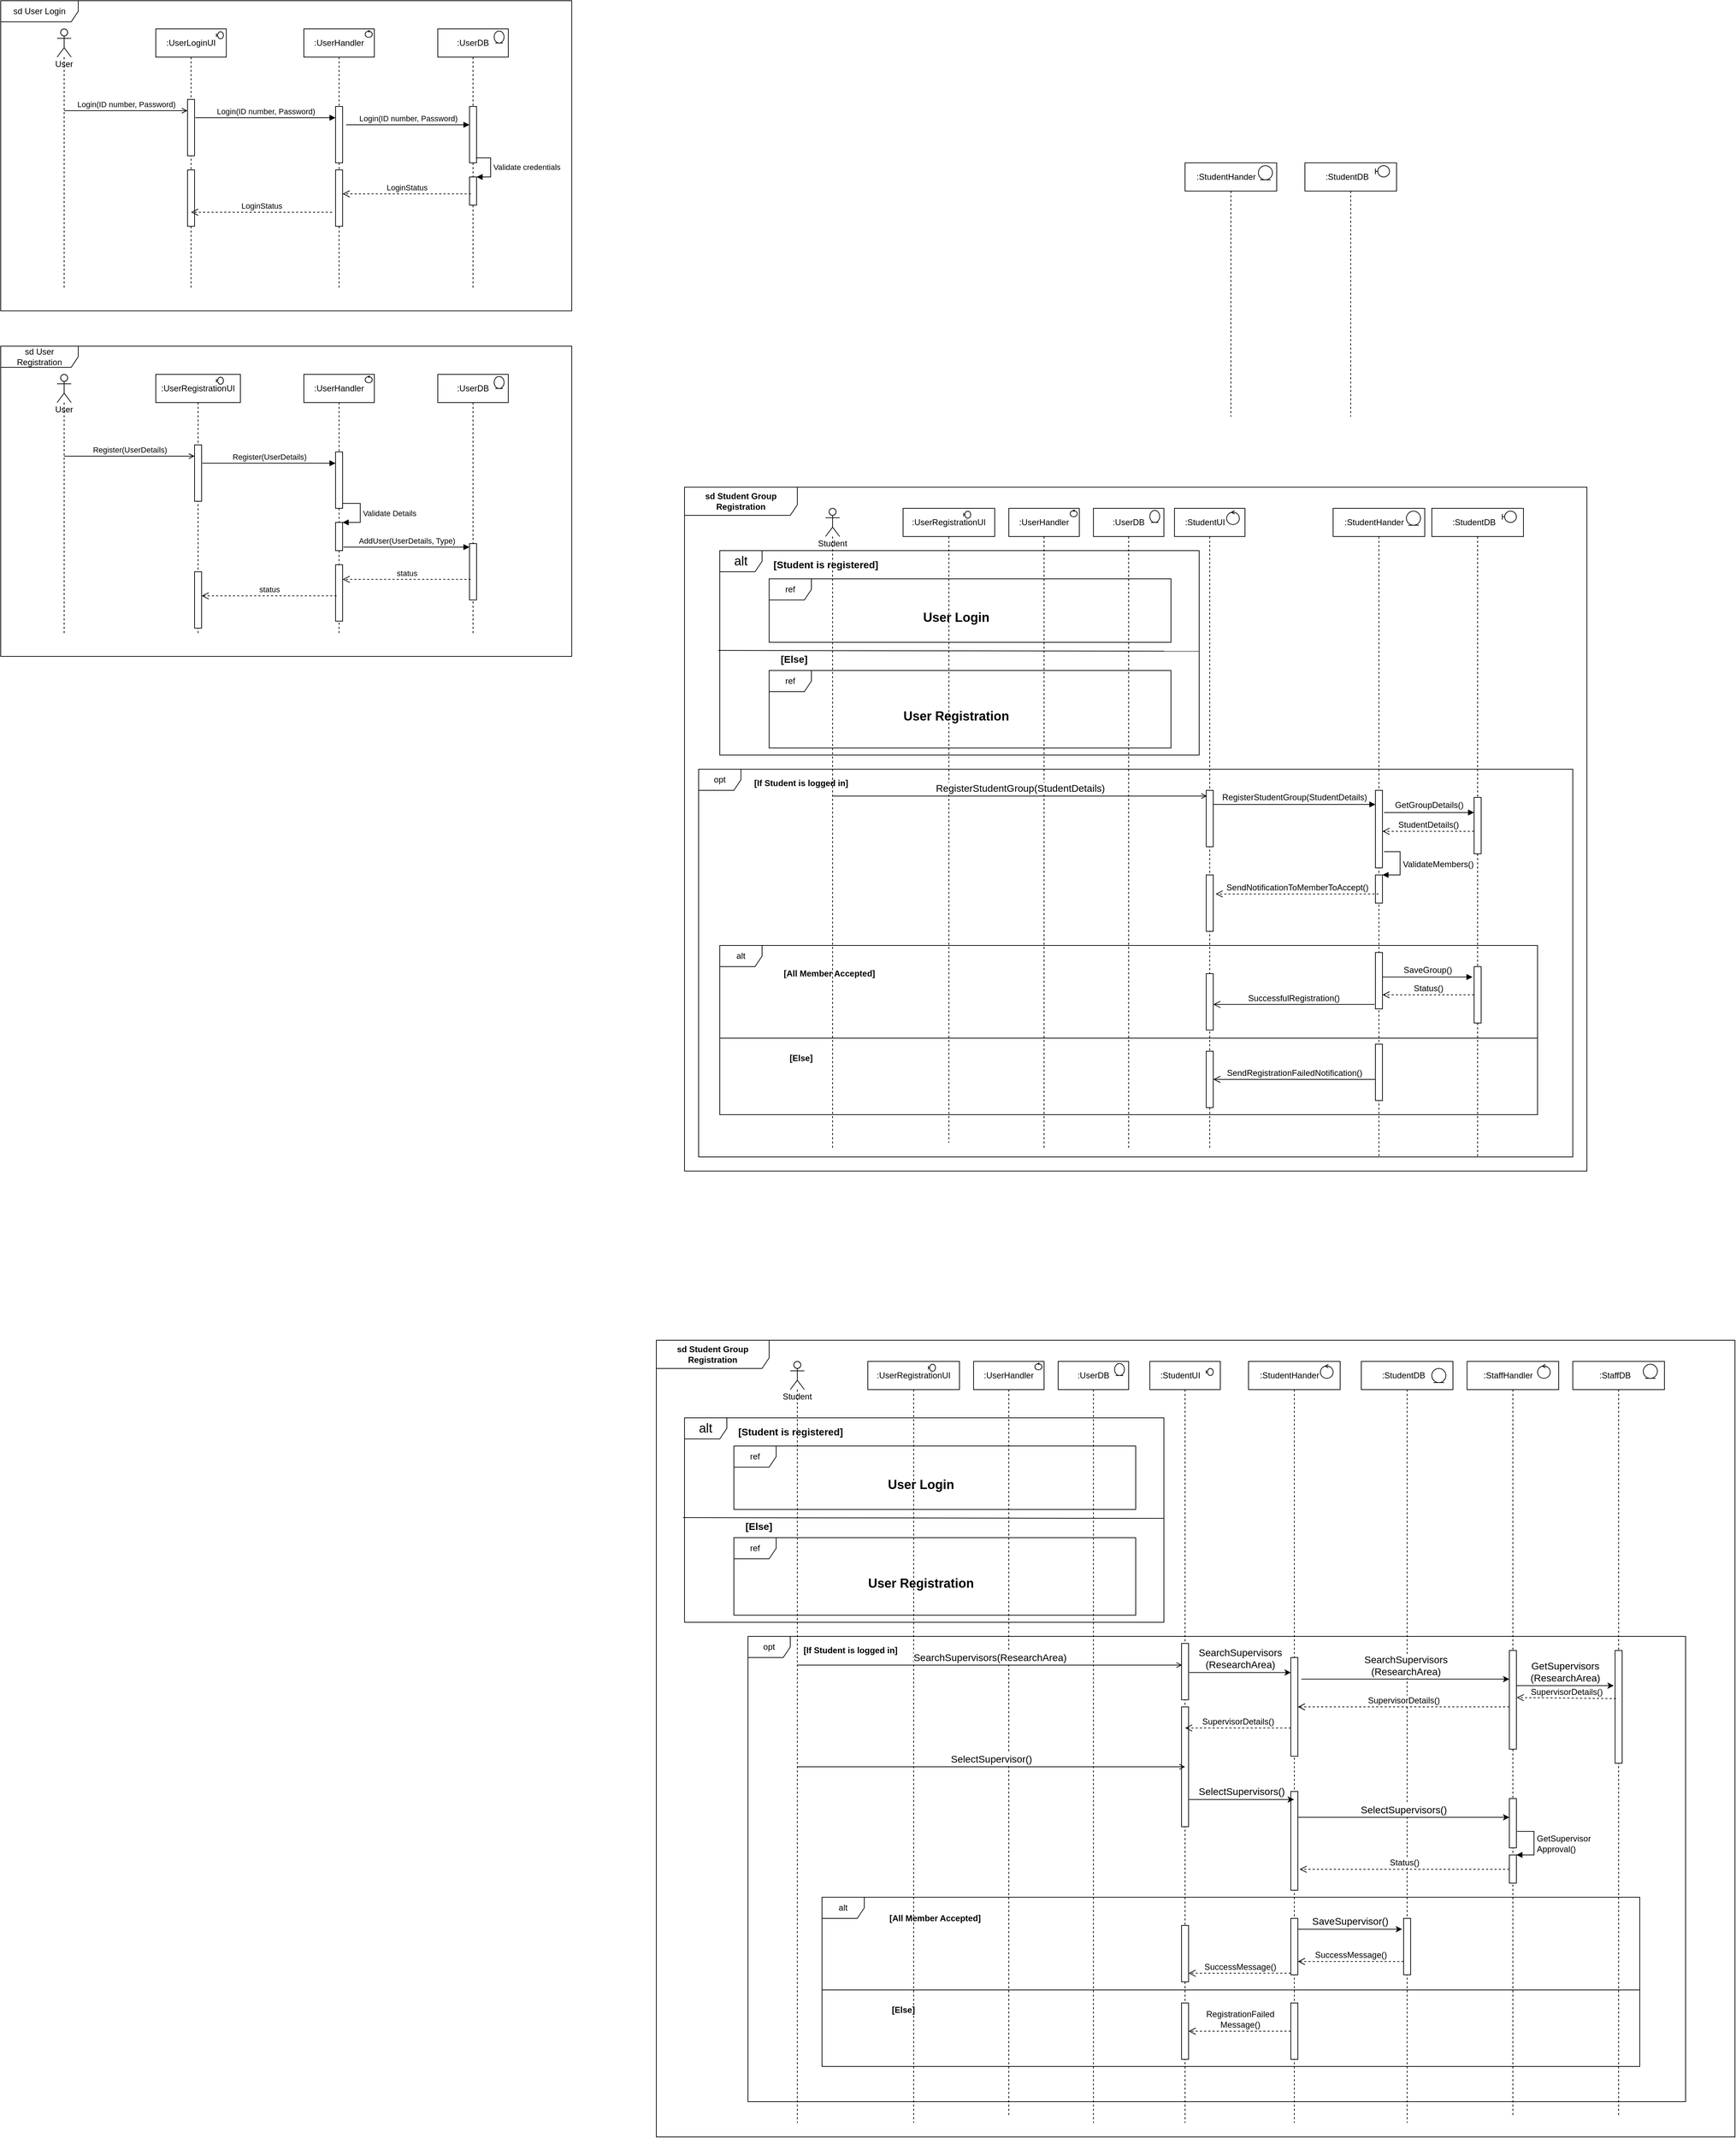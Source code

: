 <mxfile version="17.2.2" type="github">
  <diagram id="UXJ5FvUGoYxB-GUw2wmO" name="Page-1">
    <mxGraphModel dx="5255" dy="2968" grid="1" gridSize="10" guides="1" tooltips="1" connect="1" arrows="1" fold="1" page="1" pageScale="1" pageWidth="850" pageHeight="1100" math="0" shadow="0">
      <root>
        <mxCell id="0" />
        <mxCell id="1" parent="0" />
        <mxCell id="XORutTJ8tZkYRz8rHYH7-287" value="sd Student Group Registration" style="shape=umlFrame;whiteSpace=wrap;html=1;fontSize=12;width=160;height=40;fontStyle=1" vertex="1" parent="1">
          <mxGeometry x="-360" y="1790" width="1530" height="1130" as="geometry" />
        </mxCell>
        <mxCell id="XORutTJ8tZkYRz8rHYH7-285" value="opt" style="shape=umlFrame;whiteSpace=wrap;html=1;fontSize=12;" vertex="1" parent="1">
          <mxGeometry x="-230" y="2210" width="1330" height="660" as="geometry" />
        </mxCell>
        <mxCell id="XORutTJ8tZkYRz8rHYH7-273" value="alt" style="shape=umlFrame;whiteSpace=wrap;html=1;fontSize=12;" vertex="1" parent="1">
          <mxGeometry x="-125" y="2580" width="1160" height="240" as="geometry" />
        </mxCell>
        <mxCell id="XORutTJ8tZkYRz8rHYH7-158" value="sd Student Group Registration" style="shape=umlFrame;whiteSpace=wrap;html=1;fontSize=12;width=160;height=40;fontStyle=1" vertex="1" parent="1">
          <mxGeometry x="-320" y="580" width="1280" height="970" as="geometry" />
        </mxCell>
        <mxCell id="XORutTJ8tZkYRz8rHYH7-241" value="opt" style="shape=umlFrame;whiteSpace=wrap;html=1;fontSize=12;" vertex="1" parent="1">
          <mxGeometry x="-300" y="980" width="1240" height="550" as="geometry" />
        </mxCell>
        <mxCell id="XORutTJ8tZkYRz8rHYH7-146" value="alt" style="shape=umlFrame;whiteSpace=wrap;html=1;fontSize=12;" vertex="1" parent="1">
          <mxGeometry x="-270" y="1230" width="1160" height="240" as="geometry" />
        </mxCell>
        <mxCell id="XORutTJ8tZkYRz8rHYH7-122" value="alt" style="shape=umlFrame;whiteSpace=wrap;html=1;fontSize=18;" vertex="1" parent="1">
          <mxGeometry x="-270" y="670" width="680" height="290" as="geometry" />
        </mxCell>
        <mxCell id="XORutTJ8tZkYRz8rHYH7-125" value="ref" style="shape=umlFrame;whiteSpace=wrap;html=1;" vertex="1" parent="1">
          <mxGeometry x="-200" y="840" width="570" height="110" as="geometry" />
        </mxCell>
        <mxCell id="XORutTJ8tZkYRz8rHYH7-120" value="ref" style="shape=umlFrame;whiteSpace=wrap;html=1;" vertex="1" parent="1">
          <mxGeometry x="-200" y="710" width="570" height="90" as="geometry" />
        </mxCell>
        <mxCell id="XORutTJ8tZkYRz8rHYH7-68" value="sd User Login" style="shape=umlFrame;whiteSpace=wrap;html=1;width=110;height=30;" vertex="1" parent="1">
          <mxGeometry x="-1290" y="-110" width="810" height="440" as="geometry" />
        </mxCell>
        <mxCell id="XORutTJ8tZkYRz8rHYH7-3" value=":StudentDB&amp;nbsp; &amp;nbsp;" style="shape=umlLifeline;perimeter=lifelinePerimeter;whiteSpace=wrap;html=1;container=1;collapsible=0;recursiveResize=0;outlineConnect=0;" vertex="1" parent="1">
          <mxGeometry x="560" y="120" width="130" height="360" as="geometry" />
        </mxCell>
        <mxCell id="XORutTJ8tZkYRz8rHYH7-97" value="" style="shape=umlBoundary;whiteSpace=wrap;html=1;" vertex="1" parent="XORutTJ8tZkYRz8rHYH7-3">
          <mxGeometry x="100" y="4" width="20" height="16" as="geometry" />
        </mxCell>
        <mxCell id="XORutTJ8tZkYRz8rHYH7-4" value=":StudentHander&amp;nbsp; &amp;nbsp;&amp;nbsp;" style="shape=umlLifeline;perimeter=lifelinePerimeter;whiteSpace=wrap;html=1;container=1;collapsible=0;recursiveResize=0;outlineConnect=0;" vertex="1" parent="1">
          <mxGeometry x="390" y="120" width="130" height="360" as="geometry" />
        </mxCell>
        <mxCell id="XORutTJ8tZkYRz8rHYH7-98" value="" style="ellipse;shape=umlEntity;whiteSpace=wrap;html=1;" vertex="1" parent="XORutTJ8tZkYRz8rHYH7-4">
          <mxGeometry x="104" y="4" width="20" height="20" as="geometry" />
        </mxCell>
        <mxCell id="XORutTJ8tZkYRz8rHYH7-5" value=":StudentUI&amp;nbsp; &amp;nbsp;&amp;nbsp;" style="shape=umlLifeline;perimeter=lifelinePerimeter;whiteSpace=wrap;html=1;container=1;collapsible=0;recursiveResize=0;outlineConnect=0;" vertex="1" parent="1">
          <mxGeometry x="375" y="610" width="100" height="910" as="geometry" />
        </mxCell>
        <mxCell id="XORutTJ8tZkYRz8rHYH7-99" value="" style="ellipse;shape=umlControl;whiteSpace=wrap;html=1;" vertex="1" parent="XORutTJ8tZkYRz8rHYH7-5">
          <mxGeometry x="74" y="3" width="18" height="20" as="geometry" />
        </mxCell>
        <mxCell id="XORutTJ8tZkYRz8rHYH7-106" value="" style="html=1;points=[];perimeter=orthogonalPerimeter;" vertex="1" parent="XORutTJ8tZkYRz8rHYH7-5">
          <mxGeometry x="45" y="400" width="10" height="80" as="geometry" />
        </mxCell>
        <mxCell id="XORutTJ8tZkYRz8rHYH7-144" value="" style="html=1;points=[];perimeter=orthogonalPerimeter;" vertex="1" parent="XORutTJ8tZkYRz8rHYH7-5">
          <mxGeometry x="45" y="520" width="10" height="80" as="geometry" />
        </mxCell>
        <mxCell id="XORutTJ8tZkYRz8rHYH7-150" value="" style="html=1;points=[];perimeter=orthogonalPerimeter;" vertex="1" parent="XORutTJ8tZkYRz8rHYH7-5">
          <mxGeometry x="45" y="660" width="10" height="80" as="geometry" />
        </mxCell>
        <mxCell id="XORutTJ8tZkYRz8rHYH7-157" value="" style="html=1;points=[];perimeter=orthogonalPerimeter;" vertex="1" parent="XORutTJ8tZkYRz8rHYH7-5">
          <mxGeometry x="45" y="770" width="10" height="80" as="geometry" />
        </mxCell>
        <mxCell id="XORutTJ8tZkYRz8rHYH7-7" value=":UserLoginUI" style="shape=umlLifeline;perimeter=lifelinePerimeter;whiteSpace=wrap;html=1;container=1;collapsible=0;recursiveResize=0;outlineConnect=0;" vertex="1" parent="1">
          <mxGeometry x="-1070" y="-70" width="100" height="370" as="geometry" />
        </mxCell>
        <mxCell id="XORutTJ8tZkYRz8rHYH7-11" value="" style="html=1;points=[];perimeter=orthogonalPerimeter;" vertex="1" parent="XORutTJ8tZkYRz8rHYH7-7">
          <mxGeometry x="45" y="100" width="10" height="80" as="geometry" />
        </mxCell>
        <mxCell id="XORutTJ8tZkYRz8rHYH7-67" value="" style="html=1;points=[];perimeter=orthogonalPerimeter;" vertex="1" parent="XORutTJ8tZkYRz8rHYH7-7">
          <mxGeometry x="45" y="200" width="10" height="80" as="geometry" />
        </mxCell>
        <mxCell id="XORutTJ8tZkYRz8rHYH7-69" value="" style="shape=umlBoundary;whiteSpace=wrap;html=1;" vertex="1" parent="XORutTJ8tZkYRz8rHYH7-7">
          <mxGeometry x="86" y="4" width="10" height="10" as="geometry" />
        </mxCell>
        <mxCell id="XORutTJ8tZkYRz8rHYH7-8" value=":UserHandler" style="shape=umlLifeline;perimeter=lifelinePerimeter;whiteSpace=wrap;html=1;container=1;collapsible=0;recursiveResize=0;outlineConnect=0;" vertex="1" parent="1">
          <mxGeometry x="-860" y="-70" width="100" height="370" as="geometry" />
        </mxCell>
        <mxCell id="XORutTJ8tZkYRz8rHYH7-13" value="" style="html=1;points=[];perimeter=orthogonalPerimeter;" vertex="1" parent="XORutTJ8tZkYRz8rHYH7-8">
          <mxGeometry x="45" y="110" width="10" height="80" as="geometry" />
        </mxCell>
        <mxCell id="XORutTJ8tZkYRz8rHYH7-19" value="" style="html=1;points=[];perimeter=orthogonalPerimeter;" vertex="1" parent="XORutTJ8tZkYRz8rHYH7-8">
          <mxGeometry x="45" y="200" width="10" height="80" as="geometry" />
        </mxCell>
        <mxCell id="XORutTJ8tZkYRz8rHYH7-71" value="" style="ellipse;shape=umlControl;whiteSpace=wrap;html=1;" vertex="1" parent="XORutTJ8tZkYRz8rHYH7-8">
          <mxGeometry x="87" y="2" width="10" height="10" as="geometry" />
        </mxCell>
        <mxCell id="XORutTJ8tZkYRz8rHYH7-9" value=":UserDB" style="shape=umlLifeline;perimeter=lifelinePerimeter;whiteSpace=wrap;html=1;container=1;collapsible=0;recursiveResize=0;outlineConnect=0;" vertex="1" parent="1">
          <mxGeometry x="-670" y="-70" width="100" height="370" as="geometry" />
        </mxCell>
        <mxCell id="XORutTJ8tZkYRz8rHYH7-15" value="" style="html=1;points=[];perimeter=orthogonalPerimeter;" vertex="1" parent="XORutTJ8tZkYRz8rHYH7-9">
          <mxGeometry x="45" y="110" width="10" height="80" as="geometry" />
        </mxCell>
        <mxCell id="XORutTJ8tZkYRz8rHYH7-17" value="" style="html=1;points=[];perimeter=orthogonalPerimeter;" vertex="1" parent="XORutTJ8tZkYRz8rHYH7-9">
          <mxGeometry x="45" y="210" width="10" height="40" as="geometry" />
        </mxCell>
        <mxCell id="XORutTJ8tZkYRz8rHYH7-18" value="Validate credentials" style="edgeStyle=orthogonalEdgeStyle;html=1;align=left;spacingLeft=2;endArrow=block;rounded=0;entryX=1;entryY=0;exitX=0.9;exitY=0.913;exitDx=0;exitDy=0;exitPerimeter=0;" edge="1" target="XORutTJ8tZkYRz8rHYH7-17" parent="XORutTJ8tZkYRz8rHYH7-9" source="XORutTJ8tZkYRz8rHYH7-15">
          <mxGeometry relative="1" as="geometry">
            <mxPoint x="45" y="210" as="sourcePoint" />
            <Array as="points">
              <mxPoint x="75" y="183" />
              <mxPoint x="75" y="210" />
            </Array>
          </mxGeometry>
        </mxCell>
        <mxCell id="XORutTJ8tZkYRz8rHYH7-70" value="" style="ellipse;shape=umlEntity;whiteSpace=wrap;html=1;" vertex="1" parent="XORutTJ8tZkYRz8rHYH7-9">
          <mxGeometry x="80" y="3" width="14" height="17" as="geometry" />
        </mxCell>
        <mxCell id="XORutTJ8tZkYRz8rHYH7-10" value="User" style="shape=umlLifeline;participant=umlActor;perimeter=lifelinePerimeter;whiteSpace=wrap;html=1;container=1;collapsible=0;recursiveResize=0;verticalAlign=top;spacingTop=36;outlineConnect=0;" vertex="1" parent="1">
          <mxGeometry x="-1210" y="-70" width="20" height="370" as="geometry" />
        </mxCell>
        <mxCell id="XORutTJ8tZkYRz8rHYH7-12" value="Login(ID number, Password)" style="html=1;verticalAlign=bottom;endArrow=open;rounded=0;entryX=0;entryY=0.2;entryDx=0;entryDy=0;entryPerimeter=0;endFill=0;" edge="1" parent="1" source="XORutTJ8tZkYRz8rHYH7-10" target="XORutTJ8tZkYRz8rHYH7-11">
          <mxGeometry width="80" relative="1" as="geometry">
            <mxPoint x="-710" y="200" as="sourcePoint" />
            <mxPoint x="-630" y="200" as="targetPoint" />
          </mxGeometry>
        </mxCell>
        <mxCell id="XORutTJ8tZkYRz8rHYH7-14" value="Login(ID number, Password)" style="html=1;verticalAlign=bottom;endArrow=block;rounded=0;exitX=1.1;exitY=0.325;exitDx=0;exitDy=0;exitPerimeter=0;" edge="1" parent="1" source="XORutTJ8tZkYRz8rHYH7-11" target="XORutTJ8tZkYRz8rHYH7-13">
          <mxGeometry width="80" relative="1" as="geometry">
            <mxPoint x="-1110" y="120" as="sourcePoint" />
            <mxPoint x="-1015" y="56" as="targetPoint" />
          </mxGeometry>
        </mxCell>
        <mxCell id="XORutTJ8tZkYRz8rHYH7-16" value="Login(ID number, Password)" style="html=1;verticalAlign=bottom;endArrow=block;rounded=0;entryX=0;entryY=0.325;entryDx=0;entryDy=0;entryPerimeter=0;" edge="1" parent="1" target="XORutTJ8tZkYRz8rHYH7-15">
          <mxGeometry width="80" relative="1" as="geometry">
            <mxPoint x="-800" y="66" as="sourcePoint" />
            <mxPoint x="-805" y="66" as="targetPoint" />
          </mxGeometry>
        </mxCell>
        <mxCell id="XORutTJ8tZkYRz8rHYH7-21" value="LoginStatus" style="html=1;verticalAlign=bottom;endArrow=open;dashed=1;endSize=8;rounded=0;exitX=0.2;exitY=0.6;exitDx=0;exitDy=0;exitPerimeter=0;" edge="1" parent="1" source="XORutTJ8tZkYRz8rHYH7-17" target="XORutTJ8tZkYRz8rHYH7-19">
          <mxGeometry relative="1" as="geometry">
            <mxPoint x="-630" y="200" as="sourcePoint" />
            <mxPoint x="-810" y="150" as="targetPoint" />
          </mxGeometry>
        </mxCell>
        <mxCell id="XORutTJ8tZkYRz8rHYH7-66" value="LoginStatus" style="html=1;verticalAlign=bottom;endArrow=open;dashed=1;endSize=8;rounded=0;exitX=-0.5;exitY=0.75;exitDx=0;exitDy=0;exitPerimeter=0;" edge="1" parent="1" source="XORutTJ8tZkYRz8rHYH7-19">
          <mxGeometry relative="1" as="geometry">
            <mxPoint x="-613" y="174" as="sourcePoint" />
            <mxPoint x="-1020" y="190" as="targetPoint" />
          </mxGeometry>
        </mxCell>
        <mxCell id="XORutTJ8tZkYRz8rHYH7-72" value="sd User Registration" style="shape=umlFrame;whiteSpace=wrap;html=1;width=110;height=30;" vertex="1" parent="1">
          <mxGeometry x="-1290" y="380" width="810" height="440" as="geometry" />
        </mxCell>
        <mxCell id="XORutTJ8tZkYRz8rHYH7-73" value=":UserRegistrationUI" style="shape=umlLifeline;perimeter=lifelinePerimeter;whiteSpace=wrap;html=1;container=1;collapsible=0;recursiveResize=0;outlineConnect=0;" vertex="1" parent="1">
          <mxGeometry x="-1070" y="420" width="120" height="370" as="geometry" />
        </mxCell>
        <mxCell id="XORutTJ8tZkYRz8rHYH7-74" value="" style="html=1;points=[];perimeter=orthogonalPerimeter;" vertex="1" parent="XORutTJ8tZkYRz8rHYH7-73">
          <mxGeometry x="55" y="100" width="10" height="80" as="geometry" />
        </mxCell>
        <mxCell id="XORutTJ8tZkYRz8rHYH7-76" value="" style="shape=umlBoundary;whiteSpace=wrap;html=1;" vertex="1" parent="XORutTJ8tZkYRz8rHYH7-73">
          <mxGeometry x="86" y="4" width="10" height="10" as="geometry" />
        </mxCell>
        <mxCell id="XORutTJ8tZkYRz8rHYH7-94" value="" style="html=1;points=[];perimeter=orthogonalPerimeter;" vertex="1" parent="XORutTJ8tZkYRz8rHYH7-73">
          <mxGeometry x="55" y="280" width="10" height="80" as="geometry" />
        </mxCell>
        <mxCell id="XORutTJ8tZkYRz8rHYH7-77" value=":UserHandler" style="shape=umlLifeline;perimeter=lifelinePerimeter;whiteSpace=wrap;html=1;container=1;collapsible=0;recursiveResize=0;outlineConnect=0;" vertex="1" parent="1">
          <mxGeometry x="-860" y="420" width="100" height="370" as="geometry" />
        </mxCell>
        <mxCell id="XORutTJ8tZkYRz8rHYH7-78" value="" style="html=1;points=[];perimeter=orthogonalPerimeter;" vertex="1" parent="XORutTJ8tZkYRz8rHYH7-77">
          <mxGeometry x="45" y="110" width="10" height="80" as="geometry" />
        </mxCell>
        <mxCell id="XORutTJ8tZkYRz8rHYH7-80" value="" style="ellipse;shape=umlControl;whiteSpace=wrap;html=1;" vertex="1" parent="XORutTJ8tZkYRz8rHYH7-77">
          <mxGeometry x="87" y="2" width="10" height="10" as="geometry" />
        </mxCell>
        <mxCell id="XORutTJ8tZkYRz8rHYH7-83" value="" style="html=1;points=[];perimeter=orthogonalPerimeter;" vertex="1" parent="XORutTJ8tZkYRz8rHYH7-77">
          <mxGeometry x="45" y="210" width="10" height="40" as="geometry" />
        </mxCell>
        <mxCell id="XORutTJ8tZkYRz8rHYH7-84" value="Validate Details" style="edgeStyle=orthogonalEdgeStyle;html=1;align=left;spacingLeft=2;endArrow=block;rounded=0;entryX=1;entryY=0;" edge="1" parent="XORutTJ8tZkYRz8rHYH7-77" source="XORutTJ8tZkYRz8rHYH7-78" target="XORutTJ8tZkYRz8rHYH7-83">
          <mxGeometry relative="1" as="geometry">
            <mxPoint x="235" y="210" as="sourcePoint" />
            <Array as="points">
              <mxPoint x="80" y="183" />
              <mxPoint x="80" y="210" />
            </Array>
          </mxGeometry>
        </mxCell>
        <mxCell id="XORutTJ8tZkYRz8rHYH7-75" value="" style="html=1;points=[];perimeter=orthogonalPerimeter;" vertex="1" parent="XORutTJ8tZkYRz8rHYH7-77">
          <mxGeometry x="45" y="270" width="10" height="80" as="geometry" />
        </mxCell>
        <mxCell id="XORutTJ8tZkYRz8rHYH7-81" value=":UserDB" style="shape=umlLifeline;perimeter=lifelinePerimeter;whiteSpace=wrap;html=1;container=1;collapsible=0;recursiveResize=0;outlineConnect=0;" vertex="1" parent="1">
          <mxGeometry x="-670" y="420" width="100" height="370" as="geometry" />
        </mxCell>
        <mxCell id="XORutTJ8tZkYRz8rHYH7-82" value="" style="html=1;points=[];perimeter=orthogonalPerimeter;" vertex="1" parent="XORutTJ8tZkYRz8rHYH7-81">
          <mxGeometry x="45" y="240" width="10" height="80" as="geometry" />
        </mxCell>
        <mxCell id="XORutTJ8tZkYRz8rHYH7-85" value="" style="ellipse;shape=umlEntity;whiteSpace=wrap;html=1;" vertex="1" parent="XORutTJ8tZkYRz8rHYH7-81">
          <mxGeometry x="80" y="3" width="14" height="17" as="geometry" />
        </mxCell>
        <mxCell id="XORutTJ8tZkYRz8rHYH7-86" value="User" style="shape=umlLifeline;participant=umlActor;perimeter=lifelinePerimeter;whiteSpace=wrap;html=1;container=1;collapsible=0;recursiveResize=0;verticalAlign=top;spacingTop=36;outlineConnect=0;" vertex="1" parent="1">
          <mxGeometry x="-1210" y="420" width="20" height="370" as="geometry" />
        </mxCell>
        <mxCell id="XORutTJ8tZkYRz8rHYH7-87" value="Register(UserDetails)" style="html=1;verticalAlign=bottom;endArrow=open;rounded=0;entryX=0;entryY=0.2;entryDx=0;entryDy=0;entryPerimeter=0;endFill=0;" edge="1" source="XORutTJ8tZkYRz8rHYH7-86" target="XORutTJ8tZkYRz8rHYH7-74" parent="1">
          <mxGeometry width="80" relative="1" as="geometry">
            <mxPoint x="-710" y="690" as="sourcePoint" />
            <mxPoint x="-630" y="690" as="targetPoint" />
          </mxGeometry>
        </mxCell>
        <mxCell id="XORutTJ8tZkYRz8rHYH7-88" value="Register(UserDetails)" style="html=1;verticalAlign=bottom;endArrow=block;rounded=0;exitX=1.1;exitY=0.325;exitDx=0;exitDy=0;exitPerimeter=0;" edge="1" source="XORutTJ8tZkYRz8rHYH7-74" target="XORutTJ8tZkYRz8rHYH7-78" parent="1">
          <mxGeometry width="80" relative="1" as="geometry">
            <mxPoint x="-1110" y="610" as="sourcePoint" />
            <mxPoint x="-1015" y="546" as="targetPoint" />
          </mxGeometry>
        </mxCell>
        <mxCell id="XORutTJ8tZkYRz8rHYH7-93" value="AddUser(UserDetails, Type)" style="html=1;verticalAlign=bottom;endArrow=block;rounded=0;exitX=1.114;exitY=0.875;exitDx=0;exitDy=0;exitPerimeter=0;" edge="1" parent="1" source="XORutTJ8tZkYRz8rHYH7-83" target="XORutTJ8tZkYRz8rHYH7-82">
          <mxGeometry width="80" relative="1" as="geometry">
            <mxPoint x="-994" y="556" as="sourcePoint" />
            <mxPoint x="-805" y="556" as="targetPoint" />
          </mxGeometry>
        </mxCell>
        <mxCell id="XORutTJ8tZkYRz8rHYH7-95" value="status" style="html=1;verticalAlign=bottom;endArrow=open;dashed=1;endSize=8;rounded=0;exitX=0.171;exitY=0.634;exitDx=0;exitDy=0;exitPerimeter=0;" edge="1" parent="1" source="XORutTJ8tZkYRz8rHYH7-82" target="XORutTJ8tZkYRz8rHYH7-75">
          <mxGeometry relative="1" as="geometry">
            <mxPoint x="-830" y="650" as="sourcePoint" />
            <mxPoint x="-910" y="650" as="targetPoint" />
          </mxGeometry>
        </mxCell>
        <mxCell id="XORutTJ8tZkYRz8rHYH7-96" value="status" style="html=1;verticalAlign=bottom;endArrow=open;dashed=1;endSize=8;rounded=0;exitX=0.143;exitY=0.552;exitDx=0;exitDy=0;exitPerimeter=0;" edge="1" parent="1" source="XORutTJ8tZkYRz8rHYH7-75" target="XORutTJ8tZkYRz8rHYH7-94">
          <mxGeometry relative="1" as="geometry">
            <mxPoint x="-613.29" y="720.72" as="sourcePoint" />
            <mxPoint x="-795" y="720.72" as="targetPoint" />
          </mxGeometry>
        </mxCell>
        <mxCell id="XORutTJ8tZkYRz8rHYH7-101" value="Student" style="shape=umlLifeline;participant=umlActor;perimeter=lifelinePerimeter;whiteSpace=wrap;html=1;container=1;collapsible=0;recursiveResize=0;verticalAlign=top;spacingTop=36;outlineConnect=0;" vertex="1" parent="1">
          <mxGeometry x="-120" y="610" width="20" height="910" as="geometry" />
        </mxCell>
        <mxCell id="XORutTJ8tZkYRz8rHYH7-102" value=":StudentHander&amp;nbsp; &amp;nbsp;&amp;nbsp;" style="shape=umlLifeline;perimeter=lifelinePerimeter;whiteSpace=wrap;html=1;container=1;collapsible=0;recursiveResize=0;outlineConnect=0;" vertex="1" parent="1">
          <mxGeometry x="600" y="610" width="130" height="920" as="geometry" />
        </mxCell>
        <mxCell id="XORutTJ8tZkYRz8rHYH7-103" value="" style="ellipse;shape=umlEntity;whiteSpace=wrap;html=1;" vertex="1" parent="XORutTJ8tZkYRz8rHYH7-102">
          <mxGeometry x="104" y="4" width="20" height="20" as="geometry" />
        </mxCell>
        <mxCell id="XORutTJ8tZkYRz8rHYH7-132" value="" style="html=1;points=[];perimeter=orthogonalPerimeter;" vertex="1" parent="XORutTJ8tZkYRz8rHYH7-102">
          <mxGeometry x="60" y="400" width="10" height="110" as="geometry" />
        </mxCell>
        <mxCell id="XORutTJ8tZkYRz8rHYH7-140" value="" style="html=1;points=[];perimeter=orthogonalPerimeter;fontSize=12;" vertex="1" parent="XORutTJ8tZkYRz8rHYH7-102">
          <mxGeometry x="60" y="520" width="10" height="40" as="geometry" />
        </mxCell>
        <mxCell id="XORutTJ8tZkYRz8rHYH7-141" value="ValidateMembers()" style="edgeStyle=orthogonalEdgeStyle;html=1;align=left;spacingLeft=2;endArrow=block;rounded=0;entryX=1;entryY=0;fontSize=12;exitX=1.222;exitY=0.791;exitDx=0;exitDy=0;exitPerimeter=0;" edge="1" target="XORutTJ8tZkYRz8rHYH7-140" parent="XORutTJ8tZkYRz8rHYH7-102" source="XORutTJ8tZkYRz8rHYH7-132">
          <mxGeometry relative="1" as="geometry">
            <mxPoint x="65" y="500" as="sourcePoint" />
            <Array as="points">
              <mxPoint x="95" y="487" />
              <mxPoint x="95" y="520" />
            </Array>
          </mxGeometry>
        </mxCell>
        <mxCell id="XORutTJ8tZkYRz8rHYH7-151" value="" style="html=1;points=[];perimeter=orthogonalPerimeter;" vertex="1" parent="XORutTJ8tZkYRz8rHYH7-102">
          <mxGeometry x="60" y="630" width="10" height="80" as="geometry" />
        </mxCell>
        <mxCell id="XORutTJ8tZkYRz8rHYH7-155" value="" style="html=1;points=[];perimeter=orthogonalPerimeter;" vertex="1" parent="XORutTJ8tZkYRz8rHYH7-102">
          <mxGeometry x="60" y="760" width="10" height="80" as="geometry" />
        </mxCell>
        <mxCell id="XORutTJ8tZkYRz8rHYH7-104" value=":StudentDB&amp;nbsp; &amp;nbsp;" style="shape=umlLifeline;perimeter=lifelinePerimeter;whiteSpace=wrap;html=1;container=1;collapsible=0;recursiveResize=0;outlineConnect=0;" vertex="1" parent="1">
          <mxGeometry x="740" y="610" width="130" height="920" as="geometry" />
        </mxCell>
        <mxCell id="XORutTJ8tZkYRz8rHYH7-105" value="" style="shape=umlBoundary;whiteSpace=wrap;html=1;" vertex="1" parent="XORutTJ8tZkYRz8rHYH7-104">
          <mxGeometry x="100" y="4" width="20" height="16" as="geometry" />
        </mxCell>
        <mxCell id="XORutTJ8tZkYRz8rHYH7-134" value="" style="html=1;points=[];perimeter=orthogonalPerimeter;" vertex="1" parent="XORutTJ8tZkYRz8rHYH7-104">
          <mxGeometry x="60" y="410" width="10" height="80" as="geometry" />
        </mxCell>
        <mxCell id="XORutTJ8tZkYRz8rHYH7-142" value="" style="html=1;points=[];perimeter=orthogonalPerimeter;" vertex="1" parent="XORutTJ8tZkYRz8rHYH7-104">
          <mxGeometry x="60" y="650" width="10" height="80" as="geometry" />
        </mxCell>
        <mxCell id="XORutTJ8tZkYRz8rHYH7-107" value=":UserRegistrationUI" style="shape=umlLifeline;perimeter=lifelinePerimeter;whiteSpace=wrap;html=1;container=1;collapsible=0;recursiveResize=0;outlineConnect=0;" vertex="1" parent="1">
          <mxGeometry x="-10" y="610" width="130" height="900" as="geometry" />
        </mxCell>
        <mxCell id="XORutTJ8tZkYRz8rHYH7-109" value="" style="shape=umlBoundary;whiteSpace=wrap;html=1;" vertex="1" parent="XORutTJ8tZkYRz8rHYH7-107">
          <mxGeometry x="86" y="4" width="10" height="10" as="geometry" />
        </mxCell>
        <mxCell id="XORutTJ8tZkYRz8rHYH7-121" value="User Login" style="text;html=1;align=center;verticalAlign=middle;resizable=0;points=[];autosize=1;strokeColor=none;fillColor=none;fontSize=18;fontStyle=1" vertex="1" parent="XORutTJ8tZkYRz8rHYH7-107">
          <mxGeometry x="20" y="140" width="110" height="30" as="geometry" />
        </mxCell>
        <mxCell id="XORutTJ8tZkYRz8rHYH7-126" value="User Registration" style="text;html=1;align=center;verticalAlign=middle;resizable=0;points=[];autosize=1;strokeColor=none;fillColor=none;fontSize=18;fontStyle=1" vertex="1" parent="XORutTJ8tZkYRz8rHYH7-107">
          <mxGeometry x="-10" y="280" width="170" height="30" as="geometry" />
        </mxCell>
        <mxCell id="XORutTJ8tZkYRz8rHYH7-232" value="User Login" style="text;html=1;align=center;verticalAlign=middle;resizable=0;points=[];autosize=1;strokeColor=none;fillColor=none;fontSize=18;fontStyle=1" vertex="1" parent="XORutTJ8tZkYRz8rHYH7-107">
          <mxGeometry x="-30" y="1370" width="110" height="30" as="geometry" />
        </mxCell>
        <mxCell id="XORutTJ8tZkYRz8rHYH7-233" value="User Registration" style="text;html=1;align=center;verticalAlign=middle;resizable=0;points=[];autosize=1;strokeColor=none;fillColor=none;fontSize=18;fontStyle=1" vertex="1" parent="XORutTJ8tZkYRz8rHYH7-107">
          <mxGeometry x="-60" y="1510" width="170" height="30" as="geometry" />
        </mxCell>
        <mxCell id="XORutTJ8tZkYRz8rHYH7-111" value=":UserHandler" style="shape=umlLifeline;perimeter=lifelinePerimeter;whiteSpace=wrap;html=1;container=1;collapsible=0;recursiveResize=0;outlineConnect=0;" vertex="1" parent="1">
          <mxGeometry x="140" y="610" width="100" height="910" as="geometry" />
        </mxCell>
        <mxCell id="XORutTJ8tZkYRz8rHYH7-113" value="" style="ellipse;shape=umlControl;whiteSpace=wrap;html=1;" vertex="1" parent="XORutTJ8tZkYRz8rHYH7-111">
          <mxGeometry x="87" y="2" width="10" height="10" as="geometry" />
        </mxCell>
        <mxCell id="XORutTJ8tZkYRz8rHYH7-117" value=":UserDB" style="shape=umlLifeline;perimeter=lifelinePerimeter;whiteSpace=wrap;html=1;container=1;collapsible=0;recursiveResize=0;outlineConnect=0;" vertex="1" parent="1">
          <mxGeometry x="260" y="610" width="100" height="910" as="geometry" />
        </mxCell>
        <mxCell id="XORutTJ8tZkYRz8rHYH7-119" value="" style="ellipse;shape=umlEntity;whiteSpace=wrap;html=1;" vertex="1" parent="XORutTJ8tZkYRz8rHYH7-117">
          <mxGeometry x="80" y="3" width="14" height="17" as="geometry" />
        </mxCell>
        <mxCell id="XORutTJ8tZkYRz8rHYH7-124" value="[Student is registered]" style="text;html=1;align=center;verticalAlign=middle;resizable=0;points=[];autosize=1;strokeColor=none;fillColor=none;fontSize=14;fontStyle=1" vertex="1" parent="1">
          <mxGeometry x="-200" y="680" width="160" height="20" as="geometry" />
        </mxCell>
        <mxCell id="XORutTJ8tZkYRz8rHYH7-127" value="[Else]" style="text;html=1;align=center;verticalAlign=middle;resizable=0;points=[];autosize=1;strokeColor=none;fillColor=none;fontSize=14;fontStyle=1" vertex="1" parent="1">
          <mxGeometry x="-190" y="814" width="50" height="20" as="geometry" />
        </mxCell>
        <mxCell id="XORutTJ8tZkYRz8rHYH7-128" value="" style="endArrow=none;html=1;rounded=0;fontSize=14;exitX=-0.003;exitY=0.488;exitDx=0;exitDy=0;exitPerimeter=0;entryX=1;entryY=0.492;entryDx=0;entryDy=0;entryPerimeter=0;" edge="1" parent="1" source="XORutTJ8tZkYRz8rHYH7-122" target="XORutTJ8tZkYRz8rHYH7-122">
          <mxGeometry width="50" height="50" relative="1" as="geometry">
            <mxPoint x="140" y="840" as="sourcePoint" />
            <mxPoint x="190" y="790" as="targetPoint" />
          </mxGeometry>
        </mxCell>
        <mxCell id="XORutTJ8tZkYRz8rHYH7-131" value="RegisterStudentGroup(StudentDetails)" style="html=1;verticalAlign=bottom;endArrow=open;rounded=0;fontSize=14;entryX=0.111;entryY=0.101;entryDx=0;entryDy=0;entryPerimeter=0;endFill=0;" edge="1" parent="1" source="XORutTJ8tZkYRz8rHYH7-101" target="XORutTJ8tZkYRz8rHYH7-106">
          <mxGeometry width="80" relative="1" as="geometry">
            <mxPoint x="120" y="930" as="sourcePoint" />
            <mxPoint x="200" y="930" as="targetPoint" />
          </mxGeometry>
        </mxCell>
        <mxCell id="XORutTJ8tZkYRz8rHYH7-133" value="&lt;font style=&quot;font-size: 12px&quot;&gt;RegisterStudentGroup(StudentDetails)&lt;/font&gt;" style="html=1;verticalAlign=bottom;endArrow=block;rounded=0;fontSize=14;" edge="1" parent="1" source="XORutTJ8tZkYRz8rHYH7-106">
          <mxGeometry width="80" relative="1" as="geometry">
            <mxPoint x="120" y="930" as="sourcePoint" />
            <mxPoint x="660" y="1030" as="targetPoint" />
          </mxGeometry>
        </mxCell>
        <mxCell id="XORutTJ8tZkYRz8rHYH7-136" value="&lt;font style=&quot;font-size: 12px&quot;&gt;GetGroupDetails()&lt;/font&gt;" style="html=1;verticalAlign=bottom;endArrow=block;rounded=0;fontSize=14;exitX=1.222;exitY=0.286;exitDx=0;exitDy=0;exitPerimeter=0;" edge="1" parent="1" source="XORutTJ8tZkYRz8rHYH7-132" target="XORutTJ8tZkYRz8rHYH7-134">
          <mxGeometry width="80" relative="1" as="geometry">
            <mxPoint x="440" y="1045.92" as="sourcePoint" />
            <mxPoint x="670" y="1045.92" as="targetPoint" />
          </mxGeometry>
        </mxCell>
        <mxCell id="XORutTJ8tZkYRz8rHYH7-139" value="StudentDetails()" style="html=1;verticalAlign=bottom;endArrow=open;dashed=1;endSize=8;rounded=0;fontSize=12;entryX=1;entryY=0.528;entryDx=0;entryDy=0;entryPerimeter=0;" edge="1" parent="1" source="XORutTJ8tZkYRz8rHYH7-134" target="XORutTJ8tZkYRz8rHYH7-132">
          <mxGeometry relative="1" as="geometry">
            <mxPoint x="310" y="1040" as="sourcePoint" />
            <mxPoint x="230" y="1040" as="targetPoint" />
          </mxGeometry>
        </mxCell>
        <mxCell id="XORutTJ8tZkYRz8rHYH7-145" value="SendNotificationToMemberToAccept()" style="html=1;verticalAlign=bottom;endArrow=open;dashed=1;endSize=8;rounded=0;fontSize=12;entryX=1.333;entryY=0.337;entryDx=0;entryDy=0;entryPerimeter=0;" edge="1" parent="1" source="XORutTJ8tZkYRz8rHYH7-102" target="XORutTJ8tZkYRz8rHYH7-144">
          <mxGeometry relative="1" as="geometry">
            <mxPoint x="810" y="1078.08" as="sourcePoint" />
            <mxPoint x="680" y="1078.08" as="targetPoint" />
          </mxGeometry>
        </mxCell>
        <mxCell id="XORutTJ8tZkYRz8rHYH7-147" value="[All Member Accepted]" style="text;html=1;align=center;verticalAlign=middle;resizable=0;points=[];autosize=1;strokeColor=none;fillColor=none;fontSize=12;fontStyle=1" vertex="1" parent="1">
          <mxGeometry x="-190" y="1260" width="150" height="20" as="geometry" />
        </mxCell>
        <mxCell id="XORutTJ8tZkYRz8rHYH7-148" value="[Else]" style="text;html=1;align=center;verticalAlign=middle;resizable=0;points=[];autosize=1;strokeColor=none;fillColor=none;fontSize=12;fontStyle=1" vertex="1" parent="1">
          <mxGeometry x="-180" y="1380" width="50" height="20" as="geometry" />
        </mxCell>
        <mxCell id="XORutTJ8tZkYRz8rHYH7-149" value="" style="endArrow=none;html=1;rounded=0;fontSize=12;exitX=0;exitY=0.548;exitDx=0;exitDy=0;exitPerimeter=0;entryX=1;entryY=0.548;entryDx=0;entryDy=0;entryPerimeter=0;" edge="1" parent="1" source="XORutTJ8tZkYRz8rHYH7-146" target="XORutTJ8tZkYRz8rHYH7-146">
          <mxGeometry width="50" height="50" relative="1" as="geometry">
            <mxPoint x="250" y="1170" as="sourcePoint" />
            <mxPoint x="300" y="1120" as="targetPoint" />
          </mxGeometry>
        </mxCell>
        <mxCell id="XORutTJ8tZkYRz8rHYH7-152" value="&lt;font style=&quot;font-size: 12px&quot;&gt;SaveGroup()&lt;/font&gt;" style="html=1;verticalAlign=bottom;endArrow=block;rounded=0;fontSize=14;entryX=-0.222;entryY=0.185;entryDx=0;entryDy=0;entryPerimeter=0;" edge="1" parent="1" source="XORutTJ8tZkYRz8rHYH7-151" target="XORutTJ8tZkYRz8rHYH7-142">
          <mxGeometry width="80" relative="1" as="geometry">
            <mxPoint x="682.22" y="1051.46" as="sourcePoint" />
            <mxPoint x="810" y="1051.46" as="targetPoint" />
          </mxGeometry>
        </mxCell>
        <mxCell id="XORutTJ8tZkYRz8rHYH7-153" value="Status()" style="html=1;verticalAlign=bottom;endArrow=open;dashed=1;endSize=8;rounded=0;fontSize=12;" edge="1" parent="1" source="XORutTJ8tZkYRz8rHYH7-142" target="XORutTJ8tZkYRz8rHYH7-151">
          <mxGeometry relative="1" as="geometry">
            <mxPoint x="810" y="1078.08" as="sourcePoint" />
            <mxPoint x="680" y="1078.08" as="targetPoint" />
          </mxGeometry>
        </mxCell>
        <mxCell id="XORutTJ8tZkYRz8rHYH7-154" value="SuccessfulRegistration()" style="html=1;verticalAlign=bottom;endArrow=open;endSize=8;rounded=0;fontSize=12;exitX=-0.111;exitY=0.921;exitDx=0;exitDy=0;exitPerimeter=0;" edge="1" parent="1" source="XORutTJ8tZkYRz8rHYH7-151" target="XORutTJ8tZkYRz8rHYH7-150">
          <mxGeometry relative="1" as="geometry">
            <mxPoint x="810" y="1310" as="sourcePoint" />
            <mxPoint x="680" y="1310" as="targetPoint" />
          </mxGeometry>
        </mxCell>
        <mxCell id="XORutTJ8tZkYRz8rHYH7-156" value="SendRegistrationFailedNotification()" style="html=1;verticalAlign=bottom;endArrow=open;endSize=8;rounded=0;fontSize=12;entryX=1;entryY=0.5;entryDx=0;entryDy=0;entryPerimeter=0;" edge="1" parent="1" source="XORutTJ8tZkYRz8rHYH7-155" target="XORutTJ8tZkYRz8rHYH7-157">
          <mxGeometry relative="1" as="geometry">
            <mxPoint x="648.89" y="1400.0" as="sourcePoint" />
            <mxPoint x="470" y="1400" as="targetPoint" />
          </mxGeometry>
        </mxCell>
        <mxCell id="XORutTJ8tZkYRz8rHYH7-193" value=":StudentUI&amp;nbsp; &amp;nbsp;&amp;nbsp;" style="shape=umlLifeline;perimeter=lifelinePerimeter;whiteSpace=wrap;html=1;container=1;collapsible=0;recursiveResize=0;outlineConnect=0;" vertex="1" parent="1">
          <mxGeometry x="340" y="1820" width="100" height="1080" as="geometry" />
        </mxCell>
        <mxCell id="XORutTJ8tZkYRz8rHYH7-195" value="" style="html=1;points=[];perimeter=orthogonalPerimeter;" vertex="1" parent="XORutTJ8tZkYRz8rHYH7-193">
          <mxGeometry x="45" y="400" width="10" height="80" as="geometry" />
        </mxCell>
        <mxCell id="XORutTJ8tZkYRz8rHYH7-250" value="" style="html=1;points=[];perimeter=orthogonalPerimeter;" vertex="1" parent="XORutTJ8tZkYRz8rHYH7-193">
          <mxGeometry x="45" y="490" width="10" height="170" as="geometry" />
        </mxCell>
        <mxCell id="XORutTJ8tZkYRz8rHYH7-262" value="" style="shape=umlBoundary;whiteSpace=wrap;html=1;" vertex="1" parent="XORutTJ8tZkYRz8rHYH7-193">
          <mxGeometry x="80" y="10" width="10" height="10" as="geometry" />
        </mxCell>
        <mxCell id="XORutTJ8tZkYRz8rHYH7-280" value="" style="html=1;points=[];perimeter=orthogonalPerimeter;" vertex="1" parent="XORutTJ8tZkYRz8rHYH7-193">
          <mxGeometry x="45" y="800" width="10" height="80" as="geometry" />
        </mxCell>
        <mxCell id="XORutTJ8tZkYRz8rHYH7-281" value="" style="html=1;points=[];perimeter=orthogonalPerimeter;" vertex="1" parent="XORutTJ8tZkYRz8rHYH7-193">
          <mxGeometry x="45" y="910" width="10" height="80" as="geometry" />
        </mxCell>
        <mxCell id="XORutTJ8tZkYRz8rHYH7-199" value="Student" style="shape=umlLifeline;participant=umlActor;perimeter=lifelinePerimeter;whiteSpace=wrap;html=1;container=1;collapsible=0;recursiveResize=0;verticalAlign=top;spacingTop=36;outlineConnect=0;" vertex="1" parent="1">
          <mxGeometry x="-170" y="1820" width="20" height="1080" as="geometry" />
        </mxCell>
        <mxCell id="XORutTJ8tZkYRz8rHYH7-200" value=":StudentHander&amp;nbsp; &amp;nbsp;&amp;nbsp;" style="shape=umlLifeline;perimeter=lifelinePerimeter;whiteSpace=wrap;html=1;container=1;collapsible=0;recursiveResize=0;outlineConnect=0;" vertex="1" parent="1">
          <mxGeometry x="480" y="1820" width="130" height="1080" as="geometry" />
        </mxCell>
        <mxCell id="XORutTJ8tZkYRz8rHYH7-256" value="" style="html=1;points=[];perimeter=orthogonalPerimeter;" vertex="1" parent="XORutTJ8tZkYRz8rHYH7-200">
          <mxGeometry x="60" y="420" width="10" height="140" as="geometry" />
        </mxCell>
        <mxCell id="XORutTJ8tZkYRz8rHYH7-259" value="" style="ellipse;shape=umlControl;whiteSpace=wrap;html=1;" vertex="1" parent="XORutTJ8tZkYRz8rHYH7-200">
          <mxGeometry x="102" y="4" width="18" height="20" as="geometry" />
        </mxCell>
        <mxCell id="XORutTJ8tZkYRz8rHYH7-261" value="" style="html=1;points=[];perimeter=orthogonalPerimeter;" vertex="1" parent="XORutTJ8tZkYRz8rHYH7-200">
          <mxGeometry x="60" y="610" width="10" height="140" as="geometry" />
        </mxCell>
        <mxCell id="XORutTJ8tZkYRz8rHYH7-274" value="" style="html=1;points=[];perimeter=orthogonalPerimeter;" vertex="1" parent="XORutTJ8tZkYRz8rHYH7-200">
          <mxGeometry x="60" y="790" width="10" height="80" as="geometry" />
        </mxCell>
        <mxCell id="XORutTJ8tZkYRz8rHYH7-279" value="" style="html=1;points=[];perimeter=orthogonalPerimeter;" vertex="1" parent="XORutTJ8tZkYRz8rHYH7-200">
          <mxGeometry x="60" y="910" width="10" height="80" as="geometry" />
        </mxCell>
        <mxCell id="XORutTJ8tZkYRz8rHYH7-207" value=":StudentDB&amp;nbsp; &amp;nbsp;" style="shape=umlLifeline;perimeter=lifelinePerimeter;whiteSpace=wrap;html=1;container=1;collapsible=0;recursiveResize=0;outlineConnect=0;" vertex="1" parent="1">
          <mxGeometry x="640" y="1820" width="130" height="1080" as="geometry" />
        </mxCell>
        <mxCell id="XORutTJ8tZkYRz8rHYH7-247" value="" style="ellipse;shape=umlEntity;whiteSpace=wrap;html=1;" vertex="1" parent="XORutTJ8tZkYRz8rHYH7-207">
          <mxGeometry x="100" y="10" width="20" height="20" as="geometry" />
        </mxCell>
        <mxCell id="XORutTJ8tZkYRz8rHYH7-275" value="" style="html=1;points=[];perimeter=orthogonalPerimeter;" vertex="1" parent="XORutTJ8tZkYRz8rHYH7-207">
          <mxGeometry x="60" y="790" width="10" height="80" as="geometry" />
        </mxCell>
        <mxCell id="XORutTJ8tZkYRz8rHYH7-211" value=":UserRegistrationUI" style="shape=umlLifeline;perimeter=lifelinePerimeter;whiteSpace=wrap;html=1;container=1;collapsible=0;recursiveResize=0;outlineConnect=0;" vertex="1" parent="1">
          <mxGeometry x="-60" y="1820" width="130" height="1080" as="geometry" />
        </mxCell>
        <mxCell id="XORutTJ8tZkYRz8rHYH7-212" value="" style="shape=umlBoundary;whiteSpace=wrap;html=1;" vertex="1" parent="XORutTJ8tZkYRz8rHYH7-211">
          <mxGeometry x="86" y="4" width="10" height="10" as="geometry" />
        </mxCell>
        <mxCell id="XORutTJ8tZkYRz8rHYH7-215" value=":UserHandler" style="shape=umlLifeline;perimeter=lifelinePerimeter;whiteSpace=wrap;html=1;container=1;collapsible=0;recursiveResize=0;outlineConnect=0;" vertex="1" parent="1">
          <mxGeometry x="90" y="1820" width="100" height="1070" as="geometry" />
        </mxCell>
        <mxCell id="XORutTJ8tZkYRz8rHYH7-216" value="" style="ellipse;shape=umlControl;whiteSpace=wrap;html=1;" vertex="1" parent="XORutTJ8tZkYRz8rHYH7-215">
          <mxGeometry x="87" y="2" width="10" height="10" as="geometry" />
        </mxCell>
        <mxCell id="XORutTJ8tZkYRz8rHYH7-217" value=":UserDB" style="shape=umlLifeline;perimeter=lifelinePerimeter;whiteSpace=wrap;html=1;container=1;collapsible=0;recursiveResize=0;outlineConnect=0;" vertex="1" parent="1">
          <mxGeometry x="210" y="1820" width="100" height="1080" as="geometry" />
        </mxCell>
        <mxCell id="XORutTJ8tZkYRz8rHYH7-218" value="" style="ellipse;shape=umlEntity;whiteSpace=wrap;html=1;" vertex="1" parent="XORutTJ8tZkYRz8rHYH7-217">
          <mxGeometry x="80" y="3" width="14" height="17" as="geometry" />
        </mxCell>
        <mxCell id="XORutTJ8tZkYRz8rHYH7-229" value="alt" style="shape=umlFrame;whiteSpace=wrap;html=1;fontSize=18;" vertex="1" parent="1">
          <mxGeometry x="-320" y="1900" width="680" height="290" as="geometry" />
        </mxCell>
        <mxCell id="XORutTJ8tZkYRz8rHYH7-230" value="ref" style="shape=umlFrame;whiteSpace=wrap;html=1;" vertex="1" parent="1">
          <mxGeometry x="-250" y="2070" width="570" height="110" as="geometry" />
        </mxCell>
        <mxCell id="XORutTJ8tZkYRz8rHYH7-231" value="ref" style="shape=umlFrame;whiteSpace=wrap;html=1;" vertex="1" parent="1">
          <mxGeometry x="-250" y="1940" width="570" height="90" as="geometry" />
        </mxCell>
        <mxCell id="XORutTJ8tZkYRz8rHYH7-234" value="[Student is registered]" style="text;html=1;align=center;verticalAlign=middle;resizable=0;points=[];autosize=1;strokeColor=none;fillColor=none;fontSize=14;fontStyle=1" vertex="1" parent="1">
          <mxGeometry x="-250" y="1910" width="160" height="20" as="geometry" />
        </mxCell>
        <mxCell id="XORutTJ8tZkYRz8rHYH7-235" value="[Else]" style="text;html=1;align=center;verticalAlign=middle;resizable=0;points=[];autosize=1;strokeColor=none;fillColor=none;fontSize=14;fontStyle=1" vertex="1" parent="1">
          <mxGeometry x="-240" y="2044" width="50" height="20" as="geometry" />
        </mxCell>
        <mxCell id="XORutTJ8tZkYRz8rHYH7-236" value="" style="endArrow=none;html=1;rounded=0;fontSize=14;exitX=-0.003;exitY=0.488;exitDx=0;exitDy=0;exitPerimeter=0;entryX=1;entryY=0.492;entryDx=0;entryDy=0;entryPerimeter=0;" edge="1" source="XORutTJ8tZkYRz8rHYH7-229" target="XORutTJ8tZkYRz8rHYH7-229" parent="1">
          <mxGeometry width="50" height="50" relative="1" as="geometry">
            <mxPoint x="90" y="2070" as="sourcePoint" />
            <mxPoint x="140" y="2020" as="targetPoint" />
          </mxGeometry>
        </mxCell>
        <mxCell id="XORutTJ8tZkYRz8rHYH7-237" value=":StaffDB&amp;nbsp; &amp;nbsp;" style="shape=umlLifeline;perimeter=lifelinePerimeter;whiteSpace=wrap;html=1;container=1;collapsible=0;recursiveResize=0;outlineConnect=0;" vertex="1" parent="1">
          <mxGeometry x="940" y="1820" width="130" height="1070" as="geometry" />
        </mxCell>
        <mxCell id="XORutTJ8tZkYRz8rHYH7-239" value="" style="html=1;points=[];perimeter=orthogonalPerimeter;" vertex="1" parent="XORutTJ8tZkYRz8rHYH7-237">
          <mxGeometry x="60" y="410" width="10" height="160" as="geometry" />
        </mxCell>
        <mxCell id="XORutTJ8tZkYRz8rHYH7-201" value="" style="ellipse;shape=umlEntity;whiteSpace=wrap;html=1;" vertex="1" parent="XORutTJ8tZkYRz8rHYH7-237">
          <mxGeometry x="100" y="4" width="20" height="20" as="geometry" />
        </mxCell>
        <mxCell id="XORutTJ8tZkYRz8rHYH7-242" value="&lt;b&gt;[If Student is logged in]&lt;/b&gt;" style="text;html=1;align=center;verticalAlign=middle;resizable=0;points=[];autosize=1;strokeColor=none;fillColor=none;fontSize=12;" vertex="1" parent="1">
          <mxGeometry x="-230" y="990" width="150" height="20" as="geometry" />
        </mxCell>
        <mxCell id="XORutTJ8tZkYRz8rHYH7-243" value="SearchSupervisors(ResearchArea)" style="html=1;verticalAlign=bottom;endArrow=open;rounded=0;fontSize=14;endFill=0;entryX=0.085;entryY=0.384;entryDx=0;entryDy=0;entryPerimeter=0;" edge="1" parent="1" source="XORutTJ8tZkYRz8rHYH7-199" target="XORutTJ8tZkYRz8rHYH7-195">
          <mxGeometry width="80" relative="1" as="geometry">
            <mxPoint x="-622.148" y="2340" as="sourcePoint" />
            <mxPoint x="-90.0" y="2340" as="targetPoint" />
          </mxGeometry>
        </mxCell>
        <mxCell id="XORutTJ8tZkYRz8rHYH7-245" value="SearchSupervisors&lt;br&gt;(ResearchArea)" style="html=1;verticalAlign=bottom;endArrow=classic;rounded=0;fontSize=14;endFill=1;exitX=1.075;exitY=0.516;exitDx=0;exitDy=0;exitPerimeter=0;" edge="1" parent="1" source="XORutTJ8tZkYRz8rHYH7-195" target="XORutTJ8tZkYRz8rHYH7-256">
          <mxGeometry width="80" relative="1" as="geometry">
            <mxPoint x="-150.75" y="2260.72" as="sourcePoint" />
            <mxPoint x="490" y="2261" as="targetPoint" />
          </mxGeometry>
        </mxCell>
        <mxCell id="XORutTJ8tZkYRz8rHYH7-246" value=":StaffHandler&amp;nbsp; &amp;nbsp;&amp;nbsp;" style="shape=umlLifeline;perimeter=lifelinePerimeter;whiteSpace=wrap;html=1;container=1;collapsible=0;recursiveResize=0;outlineConnect=0;" vertex="1" parent="1">
          <mxGeometry x="790" y="1820" width="130" height="1070" as="geometry" />
        </mxCell>
        <mxCell id="XORutTJ8tZkYRz8rHYH7-260" value="" style="ellipse;shape=umlControl;whiteSpace=wrap;html=1;" vertex="1" parent="XORutTJ8tZkYRz8rHYH7-246">
          <mxGeometry x="100" y="4" width="18" height="20" as="geometry" />
        </mxCell>
        <mxCell id="XORutTJ8tZkYRz8rHYH7-209" value="" style="html=1;points=[];perimeter=orthogonalPerimeter;" vertex="1" parent="XORutTJ8tZkYRz8rHYH7-246">
          <mxGeometry x="60" y="410" width="10" height="140" as="geometry" />
        </mxCell>
        <mxCell id="XORutTJ8tZkYRz8rHYH7-253" value="" style="html=1;points=[];perimeter=orthogonalPerimeter;" vertex="1" parent="XORutTJ8tZkYRz8rHYH7-246">
          <mxGeometry x="60" y="620" width="10" height="70" as="geometry" />
        </mxCell>
        <mxCell id="XORutTJ8tZkYRz8rHYH7-265" value="" style="html=1;points=[];perimeter=orthogonalPerimeter;fontSize=12;" vertex="1" parent="XORutTJ8tZkYRz8rHYH7-246">
          <mxGeometry x="60" y="700" width="10" height="40" as="geometry" />
        </mxCell>
        <mxCell id="XORutTJ8tZkYRz8rHYH7-266" value="GetSupervisor&lt;br&gt;Approval()" style="edgeStyle=orthogonalEdgeStyle;html=1;align=left;spacingLeft=2;endArrow=block;rounded=0;entryX=1;entryY=0;fontSize=12;exitX=1.089;exitY=0.666;exitDx=0;exitDy=0;exitPerimeter=0;" edge="1" target="XORutTJ8tZkYRz8rHYH7-265" parent="XORutTJ8tZkYRz8rHYH7-246" source="XORutTJ8tZkYRz8rHYH7-253">
          <mxGeometry relative="1" as="geometry">
            <mxPoint x="65" y="680" as="sourcePoint" />
            <Array as="points">
              <mxPoint x="95" y="667" />
              <mxPoint x="95" y="700" />
            </Array>
          </mxGeometry>
        </mxCell>
        <mxCell id="XORutTJ8tZkYRz8rHYH7-248" value="GetSupervisors&lt;br&gt;(ResearchArea)" style="html=1;verticalAlign=bottom;endArrow=classic;rounded=0;fontSize=14;endFill=1;entryX=-0.185;entryY=0.312;entryDx=0;entryDy=0;entryPerimeter=0;" edge="1" parent="1" source="XORutTJ8tZkYRz8rHYH7-209" target="XORutTJ8tZkYRz8rHYH7-239">
          <mxGeometry width="80" relative="1" as="geometry">
            <mxPoint x="1030" y="2220.0" as="sourcePoint" />
            <mxPoint x="1324.25" y="2220.0" as="targetPoint" />
          </mxGeometry>
        </mxCell>
        <mxCell id="XORutTJ8tZkYRz8rHYH7-249" value="SupervisorDetails()" style="html=1;verticalAlign=bottom;endArrow=open;dashed=1;endSize=8;rounded=0;fontSize=12;entryX=1.046;entryY=0.477;entryDx=0;entryDy=0;entryPerimeter=0;exitX=0.123;exitY=0.427;exitDx=0;exitDy=0;exitPerimeter=0;" edge="1" parent="1" source="XORutTJ8tZkYRz8rHYH7-239" target="XORutTJ8tZkYRz8rHYH7-209">
          <mxGeometry relative="1" as="geometry">
            <mxPoint x="1331.17" y="2290" as="sourcePoint" />
            <mxPoint x="1200" y="2320" as="targetPoint" />
          </mxGeometry>
        </mxCell>
        <mxCell id="XORutTJ8tZkYRz8rHYH7-251" value="SupervisorDetails()" style="html=1;verticalAlign=bottom;endArrow=open;dashed=1;endSize=8;rounded=0;fontSize=12;" edge="1" parent="1" source="XORutTJ8tZkYRz8rHYH7-209">
          <mxGeometry relative="1" as="geometry">
            <mxPoint x="708.25" y="2381.34" as="sourcePoint" />
            <mxPoint x="550" y="2310" as="targetPoint" />
          </mxGeometry>
        </mxCell>
        <mxCell id="XORutTJ8tZkYRz8rHYH7-252" value="SelectSupervisor()" style="html=1;verticalAlign=bottom;endArrow=open;rounded=0;fontSize=14;endFill=0;" edge="1" parent="1" source="XORutTJ8tZkYRz8rHYH7-199">
          <mxGeometry width="80" relative="1" as="geometry">
            <mxPoint x="-199.998" y="2510.0" as="sourcePoint" />
            <mxPoint x="390" y="2395" as="targetPoint" />
          </mxGeometry>
        </mxCell>
        <mxCell id="XORutTJ8tZkYRz8rHYH7-254" value="SelectSupervisors()" style="html=1;verticalAlign=bottom;endArrow=classic;rounded=0;fontSize=14;endFill=1;exitX=1.063;exitY=0.773;exitDx=0;exitDy=0;exitPerimeter=0;" edge="1" parent="1" source="XORutTJ8tZkYRz8rHYH7-250" target="XORutTJ8tZkYRz8rHYH7-200">
          <mxGeometry width="80" relative="1" as="geometry">
            <mxPoint x="400" y="2470" as="sourcePoint" />
            <mxPoint x="520" y="2470" as="targetPoint" />
          </mxGeometry>
        </mxCell>
        <mxCell id="XORutTJ8tZkYRz8rHYH7-257" value="SearchSupervisors&lt;br&gt;(ResearchArea)" style="html=1;verticalAlign=bottom;endArrow=classic;rounded=0;fontSize=14;endFill=1;exitX=1.508;exitY=0.219;exitDx=0;exitDy=0;exitPerimeter=0;" edge="1" parent="1" source="XORutTJ8tZkYRz8rHYH7-256" target="XORutTJ8tZkYRz8rHYH7-209">
          <mxGeometry width="80" relative="1" as="geometry">
            <mxPoint x="550" y="2290" as="sourcePoint" />
            <mxPoint x="705" y="2290" as="targetPoint" />
          </mxGeometry>
        </mxCell>
        <mxCell id="XORutTJ8tZkYRz8rHYH7-258" value="SupervisorDetails()" style="html=1;verticalAlign=bottom;endArrow=open;dashed=1;endSize=8;rounded=0;fontSize=12;exitX=0;exitY=0.714;exitDx=0;exitDy=0;exitPerimeter=0;" edge="1" parent="1" source="XORutTJ8tZkYRz8rHYH7-256" target="XORutTJ8tZkYRz8rHYH7-193">
          <mxGeometry relative="1" as="geometry">
            <mxPoint x="710" y="2320" as="sourcePoint" />
            <mxPoint x="560" y="2320" as="targetPoint" />
          </mxGeometry>
        </mxCell>
        <mxCell id="XORutTJ8tZkYRz8rHYH7-264" value="SelectSupervisors()" style="html=1;verticalAlign=bottom;endArrow=classic;rounded=0;fontSize=14;endFill=1;exitX=1.037;exitY=0.262;exitDx=0;exitDy=0;exitPerimeter=0;" edge="1" parent="1" source="XORutTJ8tZkYRz8rHYH7-261" target="XORutTJ8tZkYRz8rHYH7-253">
          <mxGeometry width="80" relative="1" as="geometry">
            <mxPoint x="405.63" y="2451.41" as="sourcePoint" />
            <mxPoint x="554.5" y="2451.41" as="targetPoint" />
          </mxGeometry>
        </mxCell>
        <mxCell id="XORutTJ8tZkYRz8rHYH7-267" value="Status()" style="html=1;verticalAlign=bottom;endArrow=open;dashed=1;endSize=8;rounded=0;fontSize=12;entryX=1.247;entryY=0.788;entryDx=0;entryDy=0;entryPerimeter=0;" edge="1" parent="1" source="XORutTJ8tZkYRz8rHYH7-265" target="XORutTJ8tZkYRz8rHYH7-261">
          <mxGeometry relative="1" as="geometry">
            <mxPoint x="830" y="2680" as="sourcePoint" />
            <mxPoint x="530" y="2680" as="targetPoint" />
          </mxGeometry>
        </mxCell>
        <mxCell id="XORutTJ8tZkYRz8rHYH7-269" value="[All Member Accepted]" style="text;html=1;align=center;verticalAlign=middle;resizable=0;points=[];autosize=1;strokeColor=none;fillColor=none;fontSize=12;fontStyle=1" vertex="1" parent="1">
          <mxGeometry x="-40" y="2600" width="150" height="20" as="geometry" />
        </mxCell>
        <mxCell id="XORutTJ8tZkYRz8rHYH7-270" value="[Else]" style="text;html=1;align=center;verticalAlign=middle;resizable=0;points=[];autosize=1;strokeColor=none;fillColor=none;fontSize=12;fontStyle=1" vertex="1" parent="1">
          <mxGeometry x="-35" y="2730" width="50" height="20" as="geometry" />
        </mxCell>
        <mxCell id="XORutTJ8tZkYRz8rHYH7-271" value="" style="endArrow=none;html=1;rounded=0;fontSize=12;exitX=0;exitY=0.548;exitDx=0;exitDy=0;exitPerimeter=0;entryX=1;entryY=0.548;entryDx=0;entryDy=0;entryPerimeter=0;" edge="1" source="XORutTJ8tZkYRz8rHYH7-273" target="XORutTJ8tZkYRz8rHYH7-273" parent="1">
          <mxGeometry width="50" height="50" relative="1" as="geometry">
            <mxPoint x="395" y="2520" as="sourcePoint" />
            <mxPoint x="445" y="2470" as="targetPoint" />
          </mxGeometry>
        </mxCell>
        <mxCell id="XORutTJ8tZkYRz8rHYH7-277" value="SaveSupervisor()" style="html=1;verticalAlign=bottom;endArrow=classic;rounded=0;fontSize=14;endFill=1;entryX=-0.209;entryY=0.192;entryDx=0;entryDy=0;entryPerimeter=0;" edge="1" parent="1" source="XORutTJ8tZkYRz8rHYH7-274" target="XORutTJ8tZkYRz8rHYH7-275">
          <mxGeometry width="80" relative="1" as="geometry">
            <mxPoint x="560.37" y="2476.68" as="sourcePoint" />
            <mxPoint x="860" y="2476.68" as="targetPoint" />
          </mxGeometry>
        </mxCell>
        <mxCell id="XORutTJ8tZkYRz8rHYH7-278" value="SuccessMessage()" style="html=1;verticalAlign=bottom;endArrow=open;dashed=1;endSize=8;rounded=0;fontSize=12;entryX=1;entryY=0.764;entryDx=0;entryDy=0;entryPerimeter=0;" edge="1" parent="1" source="XORutTJ8tZkYRz8rHYH7-275" target="XORutTJ8tZkYRz8rHYH7-274">
          <mxGeometry relative="1" as="geometry">
            <mxPoint x="860" y="2550.32" as="sourcePoint" />
            <mxPoint x="562.47" y="2550.32" as="targetPoint" />
          </mxGeometry>
        </mxCell>
        <mxCell id="XORutTJ8tZkYRz8rHYH7-282" value="SuccessMessage()" style="html=1;verticalAlign=bottom;endArrow=open;dashed=1;endSize=8;rounded=0;fontSize=12;exitX=0;exitY=0.972;exitDx=0;exitDy=0;exitPerimeter=0;" edge="1" parent="1" source="XORutTJ8tZkYRz8rHYH7-274" target="XORutTJ8tZkYRz8rHYH7-280">
          <mxGeometry relative="1" as="geometry">
            <mxPoint x="710" y="2681.12" as="sourcePoint" />
            <mxPoint x="560" y="2681.12" as="targetPoint" />
          </mxGeometry>
        </mxCell>
        <mxCell id="XORutTJ8tZkYRz8rHYH7-283" value="RegistrationFailed&lt;br&gt;Message()" style="html=1;verticalAlign=bottom;endArrow=open;dashed=1;endSize=8;rounded=0;fontSize=12;" edge="1" parent="1" source="XORutTJ8tZkYRz8rHYH7-279" target="XORutTJ8tZkYRz8rHYH7-281">
          <mxGeometry relative="1" as="geometry">
            <mxPoint x="550" y="2697.76" as="sourcePoint" />
            <mxPoint x="405" y="2697.76" as="targetPoint" />
          </mxGeometry>
        </mxCell>
        <mxCell id="XORutTJ8tZkYRz8rHYH7-286" value="&lt;b&gt;[If Student is logged in]&lt;/b&gt;" style="text;html=1;align=center;verticalAlign=middle;resizable=0;points=[];autosize=1;strokeColor=none;fillColor=none;fontSize=12;" vertex="1" parent="1">
          <mxGeometry x="-160" y="2220" width="150" height="20" as="geometry" />
        </mxCell>
      </root>
    </mxGraphModel>
  </diagram>
</mxfile>
